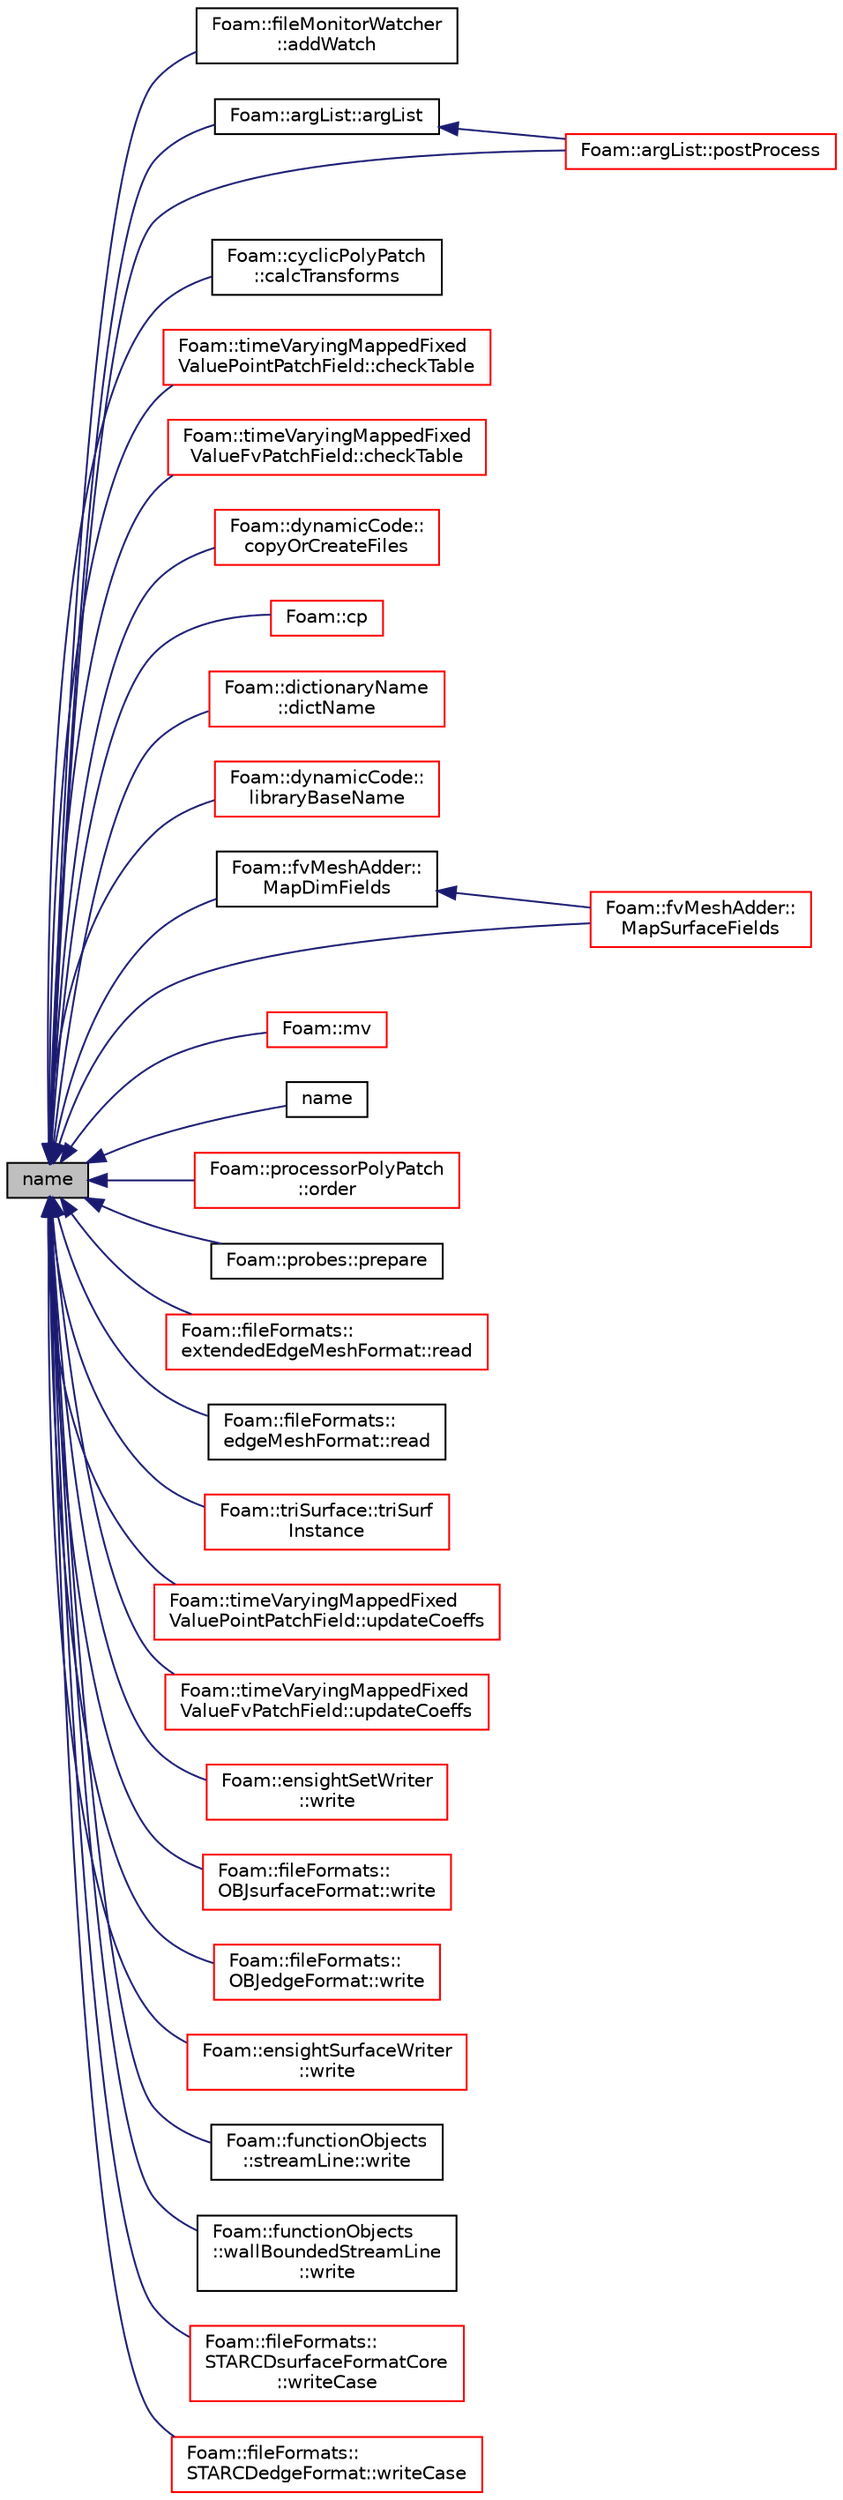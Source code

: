 digraph "name"
{
  bgcolor="transparent";
  edge [fontname="Helvetica",fontsize="10",labelfontname="Helvetica",labelfontsize="10"];
  node [fontname="Helvetica",fontsize="10",shape=record];
  rankdir="LR";
  Node136 [label="name",height=0.2,width=0.4,color="black", fillcolor="grey75", style="filled", fontcolor="black"];
  Node136 -> Node137 [dir="back",color="midnightblue",fontsize="10",style="solid",fontname="Helvetica"];
  Node137 [label="Foam::fileMonitorWatcher\l::addWatch",height=0.2,width=0.4,color="black",URL="$a29849.html#acaefed897622fceba52d1e4639d0731a"];
  Node136 -> Node138 [dir="back",color="midnightblue",fontsize="10",style="solid",fontname="Helvetica"];
  Node138 [label="Foam::argList::argList",height=0.2,width=0.4,color="black",URL="$a27769.html#a8318f3d40fd6681259569b58d7f47b9c",tooltip="Construct from argc and argv. "];
  Node138 -> Node139 [dir="back",color="midnightblue",fontsize="10",style="solid",fontname="Helvetica"];
  Node139 [label="Foam::argList::postProcess",height=0.2,width=0.4,color="red",URL="$a27769.html#a33eba5deec7806b2f522a21adeff2c9d",tooltip="Return true if the post-processing option is specified. "];
  Node136 -> Node141 [dir="back",color="midnightblue",fontsize="10",style="solid",fontname="Helvetica"];
  Node141 [label="Foam::cyclicPolyPatch\l::calcTransforms",height=0.2,width=0.4,color="black",URL="$a28589.html#afb48497736bbafb1fbb000cd218d1779",tooltip="Recalculate the transformation tensors. "];
  Node136 -> Node142 [dir="back",color="midnightblue",fontsize="10",style="solid",fontname="Helvetica"];
  Node142 [label="Foam::timeVaryingMappedFixed\lValuePointPatchField::checkTable",height=0.2,width=0.4,color="red",URL="$a24541.html#a89f63f29ad3b1f1081f9bc42599fef27",tooltip="Find boundary data inbetween current time and interpolate. "];
  Node136 -> Node144 [dir="back",color="midnightblue",fontsize="10",style="solid",fontname="Helvetica"];
  Node144 [label="Foam::timeVaryingMappedFixed\lValueFvPatchField::checkTable",height=0.2,width=0.4,color="red",URL="$a23097.html#a89f63f29ad3b1f1081f9bc42599fef27",tooltip="Find boundary data inbetween current time and interpolate. "];
  Node136 -> Node146 [dir="back",color="midnightblue",fontsize="10",style="solid",fontname="Helvetica"];
  Node146 [label="Foam::dynamicCode::\lcopyOrCreateFiles",height=0.2,width=0.4,color="red",URL="$a27189.html#a249bc10e4d99e27de0ee2960ef67516f",tooltip="Copy/create files prior to compilation. "];
  Node136 -> Node148 [dir="back",color="midnightblue",fontsize="10",style="solid",fontname="Helvetica"];
  Node148 [label="Foam::cp",height=0.2,width=0.4,color="red",URL="$a21851.html#a90b626bb0848617906ac62a5570c010f",tooltip="Copy, recursively if necessary, the source to the destination. "];
  Node136 -> Node152 [dir="back",color="midnightblue",fontsize="10",style="solid",fontname="Helvetica"];
  Node152 [label="Foam::dictionaryName\l::dictName",height=0.2,width=0.4,color="red",URL="$a27125.html#a1294668acf090a15a78e04c1c22a048c",tooltip="Return the local dictionary name (final part of scoped name) "];
  Node136 -> Node229 [dir="back",color="midnightblue",fontsize="10",style="solid",fontname="Helvetica"];
  Node229 [label="Foam::dynamicCode::\llibraryBaseName",height=0.2,width=0.4,color="red",URL="$a27189.html#a916018c74c652d330ed74ee6881e6af5",tooltip="Return the library basename without leading &#39;lib&#39; or trailing &#39;.so&#39;. "];
  Node136 -> Node231 [dir="back",color="midnightblue",fontsize="10",style="solid",fontname="Helvetica"];
  Node231 [label="Foam::fvMeshAdder::\lMapDimFields",height=0.2,width=0.4,color="black",URL="$a22189.html#abe79b6481389322109829f1950930910",tooltip="Map all DimensionedFields of Type. "];
  Node231 -> Node232 [dir="back",color="midnightblue",fontsize="10",style="solid",fontname="Helvetica"];
  Node232 [label="Foam::fvMeshAdder::\lMapSurfaceFields",height=0.2,width=0.4,color="red",URL="$a22189.html#ac922e4c0c5c9f6ad9cca372ef61c0da5",tooltip="Map all surfaceFields of Type. "];
  Node136 -> Node232 [dir="back",color="midnightblue",fontsize="10",style="solid",fontname="Helvetica"];
  Node136 -> Node234 [dir="back",color="midnightblue",fontsize="10",style="solid",fontname="Helvetica"];
  Node234 [label="Foam::mv",height=0.2,width=0.4,color="red",URL="$a21851.html#ac6b71f11672e5cded8bad4a48c272142",tooltip="Rename src to dst. "];
  Node136 -> Node244 [dir="back",color="midnightblue",fontsize="10",style="solid",fontname="Helvetica"];
  Node244 [label="name",height=0.2,width=0.4,color="black",URL="$a29541.html#a898666c1264ffb1f989103067c7698a4",tooltip="Return file name, optionally without extension. "];
  Node136 -> Node245 [dir="back",color="midnightblue",fontsize="10",style="solid",fontname="Helvetica"];
  Node245 [label="Foam::processorPolyPatch\l::order",height=0.2,width=0.4,color="red",URL="$a28609.html#aa9533329384a73e819a040bcde1b4b3d",tooltip="Return new ordering for primitivePatch. "];
  Node136 -> Node139 [dir="back",color="midnightblue",fontsize="10",style="solid",fontname="Helvetica"];
  Node136 -> Node256 [dir="back",color="midnightblue",fontsize="10",style="solid",fontname="Helvetica"];
  Node256 [label="Foam::probes::prepare",height=0.2,width=0.4,color="black",URL="$a30541.html#a5e55cd815681cedddeb894b90ef68173",tooltip="Classify field type and Open/close file streams,. "];
  Node136 -> Node257 [dir="back",color="midnightblue",fontsize="10",style="solid",fontname="Helvetica"];
  Node257 [label="Foam::fileFormats::\lextendedEdgeMeshFormat::read",height=0.2,width=0.4,color="red",URL="$a22553.html#a464ebd67acbdff0014d4dae69e3ec4be",tooltip="Read from file. "];
  Node136 -> Node260 [dir="back",color="midnightblue",fontsize="10",style="solid",fontname="Helvetica"];
  Node260 [label="Foam::fileFormats::\ledgeMeshFormat::read",height=0.2,width=0.4,color="black",URL="$a22521.html#a464ebd67acbdff0014d4dae69e3ec4be",tooltip="Read from file. "];
  Node136 -> Node261 [dir="back",color="midnightblue",fontsize="10",style="solid",fontname="Helvetica"];
  Node261 [label="Foam::triSurface::triSurf\lInstance",height=0.2,width=0.4,color="red",URL="$a31961.html#a1ab8d8beae9ae13c09674c78df71224a",tooltip="Name of triSurface directory to use. "];
  Node136 -> Node264 [dir="back",color="midnightblue",fontsize="10",style="solid",fontname="Helvetica"];
  Node264 [label="Foam::timeVaryingMappedFixed\lValuePointPatchField::updateCoeffs",height=0.2,width=0.4,color="red",URL="$a24541.html#a7e24eafac629d3733181cd942d4c902f",tooltip="Update the coefficients associated with the patch field. "];
  Node136 -> Node265 [dir="back",color="midnightblue",fontsize="10",style="solid",fontname="Helvetica"];
  Node265 [label="Foam::timeVaryingMappedFixed\lValueFvPatchField::updateCoeffs",height=0.2,width=0.4,color="red",URL="$a23097.html#a7e24eafac629d3733181cd942d4c902f",tooltip="Update the coefficients associated with the patch field. "];
  Node136 -> Node266 [dir="back",color="midnightblue",fontsize="10",style="solid",fontname="Helvetica"];
  Node266 [label="Foam::ensightSetWriter\l::write",height=0.2,width=0.4,color="red",URL="$a22621.html#ae25e717f0b4f16f583638020a1a090ec",tooltip="General entry point for writing. "];
  Node136 -> Node269 [dir="back",color="midnightblue",fontsize="10",style="solid",fontname="Helvetica"];
  Node269 [label="Foam::fileFormats::\lOBJsurfaceFormat::write",height=0.2,width=0.4,color="red",URL="$a30869.html#a2a1e1394d9dd8932b738248c123a267f",tooltip="Write surface mesh components by proxy. "];
  Node136 -> Node274 [dir="back",color="midnightblue",fontsize="10",style="solid",fontname="Helvetica"];
  Node274 [label="Foam::fileFormats::\lOBJedgeFormat::write",height=0.2,width=0.4,color="red",URL="$a22537.html#ac93279b51e2eb12dc1a54daf46bbca98",tooltip="Write surface mesh components by proxy. "];
  Node136 -> Node278 [dir="back",color="midnightblue",fontsize="10",style="solid",fontname="Helvetica"];
  Node278 [label="Foam::ensightSurfaceWriter\l::write",height=0.2,width=0.4,color="red",URL="$a30713.html#a397d4e691b3868423c047ec2482dcbd2",tooltip="Write single surface geometry to file. "];
  Node136 -> Node280 [dir="back",color="midnightblue",fontsize="10",style="solid",fontname="Helvetica"];
  Node280 [label="Foam::functionObjects\l::streamLine::write",height=0.2,width=0.4,color="black",URL="$a24273.html#ae8f6374e29a250261b3979bbd6e5cb40",tooltip="Calculate and write the steamlines. "];
  Node136 -> Node281 [dir="back",color="midnightblue",fontsize="10",style="solid",fontname="Helvetica"];
  Node281 [label="Foam::functionObjects\l::wallBoundedStreamLine\l::write",height=0.2,width=0.4,color="black",URL="$a24317.html#ae8f6374e29a250261b3979bbd6e5cb40",tooltip="Calculate and write the wall-bounded streamlines. "];
  Node136 -> Node282 [dir="back",color="midnightblue",fontsize="10",style="solid",fontname="Helvetica"];
  Node282 [label="Foam::fileFormats::\lSTARCDsurfaceFormatCore\l::writeCase",height=0.2,width=0.4,color="red",URL="$a30893.html#ae4272f484f8b27274f4b0dde192e7a82"];
  Node136 -> Node284 [dir="back",color="midnightblue",fontsize="10",style="solid",fontname="Helvetica"];
  Node284 [label="Foam::fileFormats::\lSTARCDedgeFormat::writeCase",height=0.2,width=0.4,color="red",URL="$a22541.html#ae2250c1038a57f9979aa4549c61a8287"];
}
